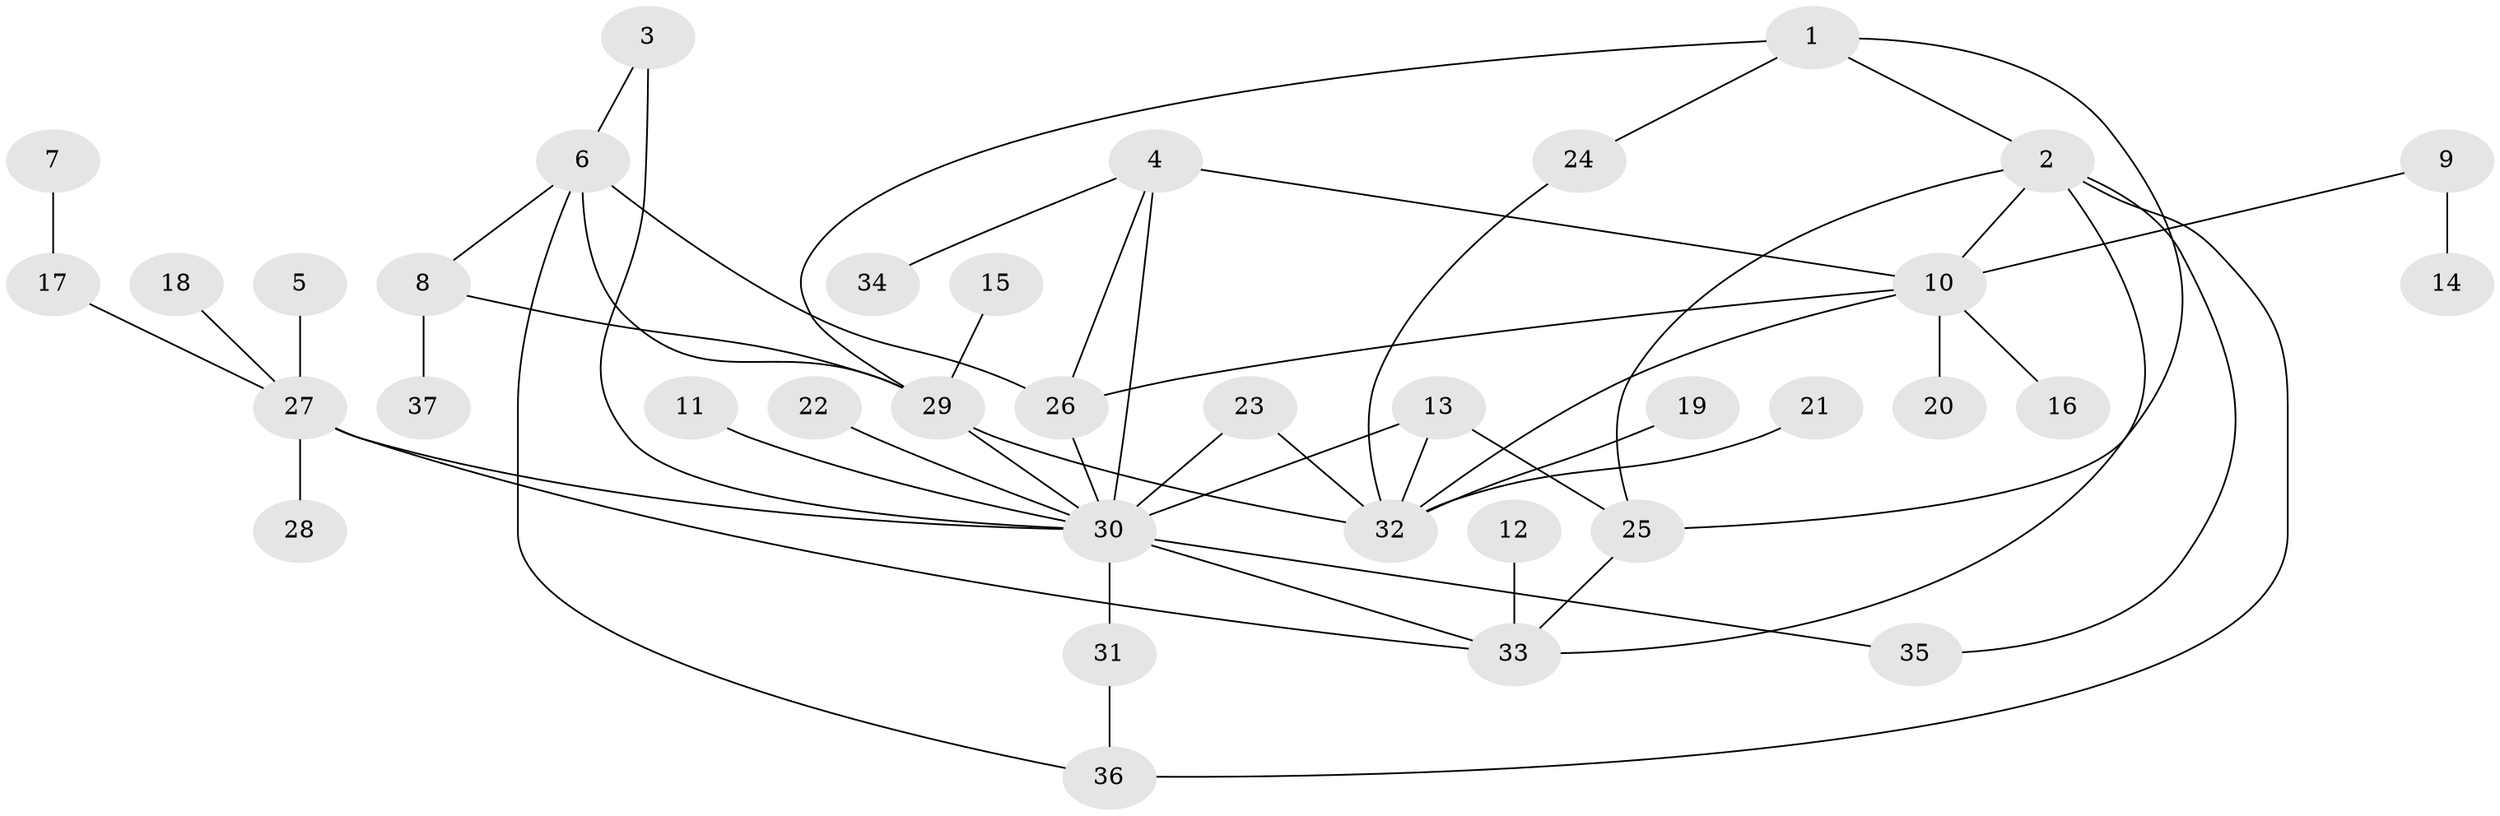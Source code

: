 // original degree distribution, {7: 0.0136986301369863, 6: 0.0410958904109589, 15: 0.0136986301369863, 8: 0.0136986301369863, 5: 0.0684931506849315, 9: 0.0273972602739726, 3: 0.0547945205479452, 4: 0.0410958904109589, 2: 0.2191780821917808, 1: 0.5068493150684932}
// Generated by graph-tools (version 1.1) at 2025/02/03/09/25 03:02:42]
// undirected, 37 vertices, 54 edges
graph export_dot {
graph [start="1"]
  node [color=gray90,style=filled];
  1;
  2;
  3;
  4;
  5;
  6;
  7;
  8;
  9;
  10;
  11;
  12;
  13;
  14;
  15;
  16;
  17;
  18;
  19;
  20;
  21;
  22;
  23;
  24;
  25;
  26;
  27;
  28;
  29;
  30;
  31;
  32;
  33;
  34;
  35;
  36;
  37;
  1 -- 2 [weight=1.0];
  1 -- 24 [weight=1.0];
  1 -- 25 [weight=1.0];
  1 -- 29 [weight=1.0];
  2 -- 10 [weight=1.0];
  2 -- 25 [weight=1.0];
  2 -- 33 [weight=1.0];
  2 -- 35 [weight=1.0];
  2 -- 36 [weight=1.0];
  3 -- 6 [weight=1.0];
  3 -- 30 [weight=1.0];
  4 -- 10 [weight=1.0];
  4 -- 26 [weight=1.0];
  4 -- 30 [weight=2.0];
  4 -- 34 [weight=1.0];
  5 -- 27 [weight=1.0];
  6 -- 8 [weight=1.0];
  6 -- 26 [weight=1.0];
  6 -- 29 [weight=1.0];
  6 -- 36 [weight=1.0];
  7 -- 17 [weight=1.0];
  8 -- 29 [weight=1.0];
  8 -- 37 [weight=1.0];
  9 -- 10 [weight=1.0];
  9 -- 14 [weight=1.0];
  10 -- 16 [weight=1.0];
  10 -- 20 [weight=1.0];
  10 -- 26 [weight=1.0];
  10 -- 32 [weight=1.0];
  11 -- 30 [weight=1.0];
  12 -- 33 [weight=1.0];
  13 -- 25 [weight=1.0];
  13 -- 30 [weight=1.0];
  13 -- 32 [weight=2.0];
  15 -- 29 [weight=1.0];
  17 -- 27 [weight=1.0];
  18 -- 27 [weight=1.0];
  19 -- 32 [weight=1.0];
  21 -- 32 [weight=1.0];
  22 -- 30 [weight=1.0];
  23 -- 30 [weight=1.0];
  23 -- 32 [weight=1.0];
  24 -- 32 [weight=1.0];
  25 -- 33 [weight=1.0];
  26 -- 30 [weight=1.0];
  27 -- 28 [weight=1.0];
  27 -- 30 [weight=1.0];
  27 -- 33 [weight=1.0];
  29 -- 30 [weight=1.0];
  29 -- 32 [weight=1.0];
  30 -- 31 [weight=1.0];
  30 -- 33 [weight=1.0];
  30 -- 35 [weight=1.0];
  31 -- 36 [weight=1.0];
}
